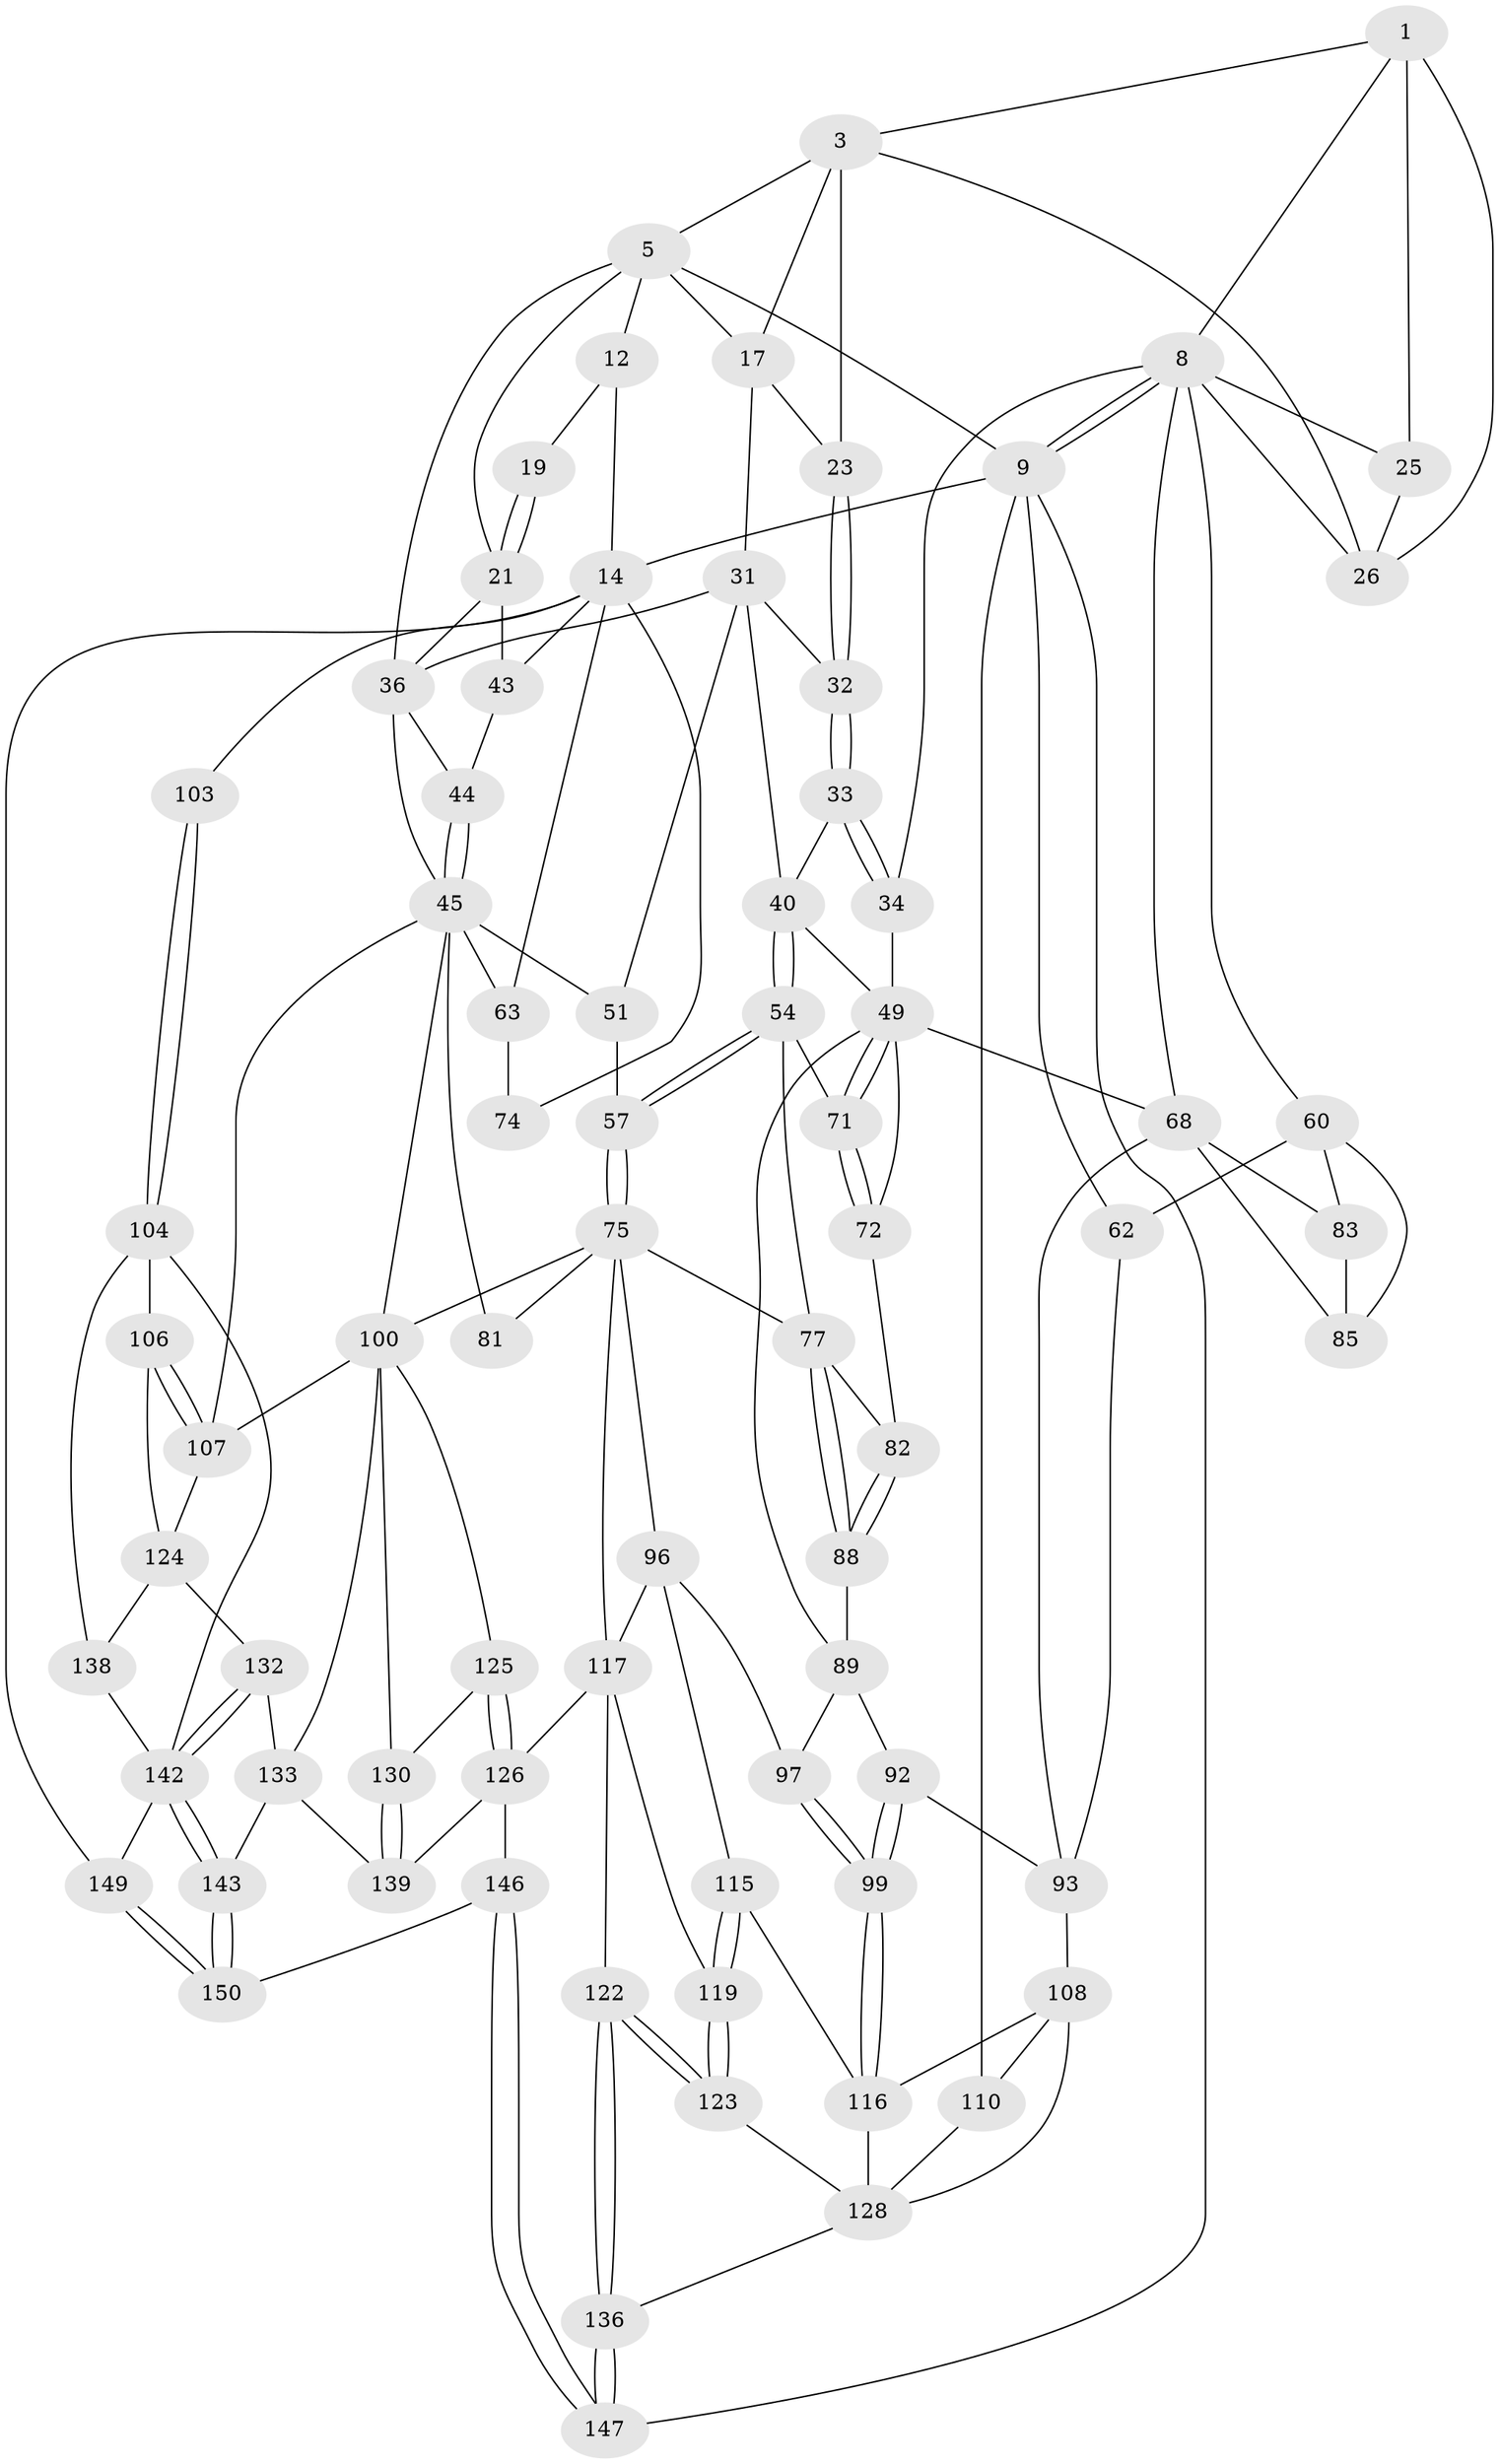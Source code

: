 // original degree distribution, {3: 0.02, 5: 0.54, 6: 0.22, 4: 0.22}
// Generated by graph-tools (version 1.1) at 2025/21/03/04/25 18:21:15]
// undirected, 75 vertices, 170 edges
graph export_dot {
graph [start="1"]
  node [color=gray90,style=filled];
  1 [pos="+0.0865744182892467+0",super="+2+7"];
  3 [pos="+0.1965025162113372+0.07711343065251162",super="+24+4"];
  5 [pos="+0.34114470613808906+0",super="+6+11"];
  8 [pos="+0+0.1945480027995015",super="+27"];
  9 [pos="+0+0.184255814692092",super="+10"];
  12 [pos="+0.7684381268942104+0",super="+13"];
  14 [pos="+1+0",super="+134+52"];
  17 [pos="+0.4808880740494975+0.13130543191789487",super="+18"];
  19 [pos="+0.8509798968380831+0.05527905426638213",super="+20"];
  21 [pos="+0.8252663122146777+0.17668019011008487",super="+22+30"];
  23 [pos="+0.3226095057217577+0.1401878525577572"];
  25 [pos="+0.11512018955899422+0.08169214428836934"];
  26 [pos="+0.13690790571684683+0.08528098969707311",super="+28"];
  31 [pos="+0.4201527952368572+0.16738428005153935",super="+38"];
  32 [pos="+0.34116363415923096+0.1625440039956777"];
  33 [pos="+0.32758800808643473+0.22392091440502299"];
  34 [pos="+0.19489685719806826+0.3169170533311105"];
  36 [pos="+0.6119310879380276+0.19032687300781148",super="+37+42"];
  40 [pos="+0.41704624455834033+0.30422694719438925",super="+41"];
  43 [pos="+0.8953298756325015+0.24420451509009672"];
  44 [pos="+0.7542590149454766+0.3254720067417647"];
  45 [pos="+0.7355710161791825+0.3812690968274481",super="+65+46"];
  49 [pos="+0.2310575969093424+0.3497978354648026",super="+50"];
  51 [pos="+0.4870009540785017+0.32553399221291146",super="+56"];
  54 [pos="+0.3694609546646161+0.40750090425840907",super="+55"];
  57 [pos="+0.4343599846943729+0.4537677661048913"];
  60 [pos="+0.004624775515540081+0.4344303887593994",super="+61"];
  62 [pos="+0+0.43049076749789694"];
  63 [pos="+0.9018215504417649+0.38996947437675317",super="+64"];
  68 [pos="+0.153742239338819+0.4909515338028112",super="+69+87"];
  71 [pos="+0.3057747360054413+0.4584021560469823"];
  72 [pos="+0.18750081423904277+0.48116109014633823"];
  74 [pos="+0.9897728623378654+0.5483728324525794"];
  75 [pos="+0.45537851764488746+0.5080353662238433",super="+76"];
  77 [pos="+0.3645982362445436+0.5816512382991559",super="+78"];
  81 [pos="+0.6029425631279871+0.5162885042639114"];
  82 [pos="+0.1954836638358375+0.4854806896876843"];
  83 [pos="+0.11739772430652794+0.4955476284418566",super="+84"];
  85 [pos="+0.05248885023817453+0.530142691566237",super="+86"];
  88 [pos="+0.2753512886695359+0.5825799896679484"];
  89 [pos="+0.27354940769676916+0.5830496297049567",super="+90+94"];
  92 [pos="+0.12824917629065366+0.6657891357964383"];
  93 [pos="+0.05710310257906457+0.6159167328631306",super="+98"];
  96 [pos="+0.27526779015981073+0.6770385408868028",super="+114"];
  97 [pos="+0.23378370367835755+0.6160678278955958"];
  99 [pos="+0.1361151492616762+0.683718160841209"];
  100 [pos="+0.528955931629252+0.6758646626216858",super="+101+113"];
  103 [pos="+1+0.7403883903267261"];
  104 [pos="+0.9538927664479929+0.772438128520443",super="+105"];
  106 [pos="+0.7896352669830735+0.6700295653366503"];
  107 [pos="+0.7533280581947586+0.6208273704102266",super="+112"];
  108 [pos="+0+0.7527965287829472",super="+109"];
  110 [pos="+0+1"];
  115 [pos="+0.26341739864833397+0.6904136017070269"];
  116 [pos="+0.13765956607560276+0.6902892627928774",super="+120"];
  117 [pos="+0.3727667573706823+0.7215226461736568",super="+118+121"];
  119 [pos="+0.28668886261676907+0.7829399274456812"];
  122 [pos="+0.30605274752656+0.8733849313989347"];
  123 [pos="+0.28268359385987063+0.8001570156571953"];
  124 [pos="+0.7319749895257728+0.8409674129212085",super="+131"];
  125 [pos="+0.4623538171993046+0.78773025569588"];
  126 [pos="+0.3707175400608598+0.8745980650330081",super="+140+127"];
  128 [pos="+0.12601951518216234+0.7459313968666329",super="+135"];
  130 [pos="+0.5425656314800497+0.832066660769939"];
  132 [pos="+0.7114858063144098+0.8495594181119153"];
  133 [pos="+0.6986841092805335+0.8496932486217839",super="+141"];
  136 [pos="+0.20766849949329327+0.9533282422355107"];
  138 [pos="+0.7767014674486067+0.8708097467941313"];
  139 [pos="+0.5566437558652739+0.8898268933988274"];
  142 [pos="+0.7078995183178254+1",super="+144"];
  143 [pos="+0.6746330011129233+1"];
  146 [pos="+0.40872415162136194+1",super="+148"];
  147 [pos="+0.16603835101363842+1"];
  149 [pos="+1+1"];
  150 [pos="+0.6725716244230581+1"];
  1 -- 26;
  1 -- 3;
  1 -- 8;
  1 -- 25;
  3 -- 23;
  3 -- 5;
  3 -- 17;
  3 -- 26;
  5 -- 17;
  5 -- 36;
  5 -- 21;
  5 -- 12;
  5 -- 9;
  8 -- 9;
  8 -- 9;
  8 -- 34;
  8 -- 68;
  8 -- 25;
  8 -- 26;
  8 -- 60;
  9 -- 62;
  9 -- 147;
  9 -- 14 [weight=2];
  9 -- 110;
  12 -- 14;
  12 -- 19;
  14 -- 149;
  14 -- 103 [weight=2];
  14 -- 74;
  14 -- 43;
  14 -- 63;
  17 -- 31;
  17 -- 23;
  19 -- 21 [weight=2];
  19 -- 21;
  21 -- 36;
  21 -- 43;
  23 -- 32;
  23 -- 32;
  25 -- 26;
  31 -- 32;
  31 -- 40;
  31 -- 51;
  31 -- 36;
  32 -- 33;
  32 -- 33;
  33 -- 34;
  33 -- 34;
  33 -- 40;
  34 -- 49;
  36 -- 44;
  36 -- 45;
  40 -- 54 [weight=2];
  40 -- 54;
  40 -- 49;
  43 -- 44;
  44 -- 45;
  44 -- 45;
  45 -- 81 [weight=2];
  45 -- 100;
  45 -- 107;
  45 -- 63;
  45 -- 51 [weight=2];
  49 -- 71;
  49 -- 71;
  49 -- 68;
  49 -- 72;
  49 -- 89;
  51 -- 57;
  54 -- 57;
  54 -- 57;
  54 -- 77;
  54 -- 71;
  57 -- 75;
  57 -- 75;
  60 -- 62;
  60 -- 85;
  60 -- 83;
  62 -- 93;
  63 -- 74 [weight=2];
  68 -- 83;
  68 -- 93;
  68 -- 85;
  71 -- 72;
  71 -- 72;
  72 -- 82;
  75 -- 81;
  75 -- 96;
  75 -- 100;
  75 -- 117;
  75 -- 77;
  77 -- 88;
  77 -- 88;
  77 -- 82;
  82 -- 88;
  82 -- 88;
  83 -- 85 [weight=2];
  88 -- 89;
  89 -- 92;
  89 -- 97;
  92 -- 93;
  92 -- 99;
  92 -- 99;
  93 -- 108;
  96 -- 97;
  96 -- 115;
  96 -- 117;
  97 -- 99;
  97 -- 99;
  99 -- 116;
  99 -- 116;
  100 -- 125;
  100 -- 130;
  100 -- 107;
  100 -- 133;
  103 -- 104;
  103 -- 104;
  104 -- 106;
  104 -- 138;
  104 -- 142;
  106 -- 107;
  106 -- 107;
  106 -- 124;
  107 -- 124;
  108 -- 110;
  108 -- 128;
  108 -- 116;
  110 -- 128;
  115 -- 116;
  115 -- 119;
  115 -- 119;
  116 -- 128;
  117 -- 119;
  117 -- 122;
  117 -- 126;
  119 -- 123;
  119 -- 123;
  122 -- 123;
  122 -- 123;
  122 -- 136;
  122 -- 136;
  123 -- 128;
  124 -- 132;
  124 -- 138;
  125 -- 126;
  125 -- 126;
  125 -- 130;
  126 -- 139;
  126 -- 146 [weight=2];
  128 -- 136;
  130 -- 139;
  130 -- 139;
  132 -- 133;
  132 -- 142;
  132 -- 142;
  133 -- 139;
  133 -- 143;
  136 -- 147;
  136 -- 147;
  138 -- 142;
  142 -- 143;
  142 -- 143;
  142 -- 149;
  143 -- 150;
  143 -- 150;
  146 -- 147;
  146 -- 147;
  146 -- 150;
  149 -- 150;
  149 -- 150;
}
